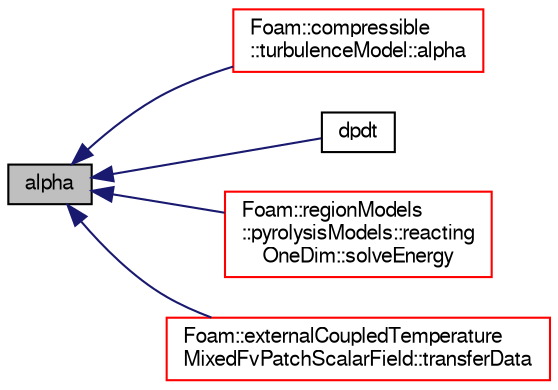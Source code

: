 digraph "alpha"
{
  bgcolor="transparent";
  edge [fontname="FreeSans",fontsize="10",labelfontname="FreeSans",labelfontsize="10"];
  node [fontname="FreeSans",fontsize="10",shape=record];
  rankdir="LR";
  Node1576 [label="alpha",height=0.2,width=0.4,color="black", fillcolor="grey75", style="filled", fontcolor="black"];
  Node1576 -> Node1577 [dir="back",color="midnightblue",fontsize="10",style="solid",fontname="FreeSans"];
  Node1577 [label="Foam::compressible\l::turbulenceModel::alpha",height=0.2,width=0.4,color="red",URL="$a30818.html#abac719d171915a1f65d16bb812737380",tooltip="Return the laminar thermal conductivity. "];
  Node1576 -> Node1587 [dir="back",color="midnightblue",fontsize="10",style="solid",fontname="FreeSans"];
  Node1587 [label="dpdt",height=0.2,width=0.4,color="black",URL="$a29734.html#a0e4e637e8932a391cf4a45df07c3a170",tooltip="Should the dpdt term be included in the enthalpy equation. "];
  Node1576 -> Node1588 [dir="back",color="midnightblue",fontsize="10",style="solid",fontname="FreeSans"];
  Node1588 [label="Foam::regionModels\l::pyrolysisModels::reacting\lOneDim::solveEnergy",height=0.2,width=0.4,color="red",URL="$a28978.html#a533e6e7fb2c00cd976a89d545355000c",tooltip="Solve energy. "];
  Node1576 -> Node1590 [dir="back",color="midnightblue",fontsize="10",style="solid",fontname="FreeSans"];
  Node1590 [label="Foam::externalCoupledTemperature\lMixedFvPatchScalarField::transferData",height=0.2,width=0.4,color="red",URL="$a30778.html#aaead10f96672ca2a1e5c291111cebf1e",tooltip="Transfer data for external source. "];
}
